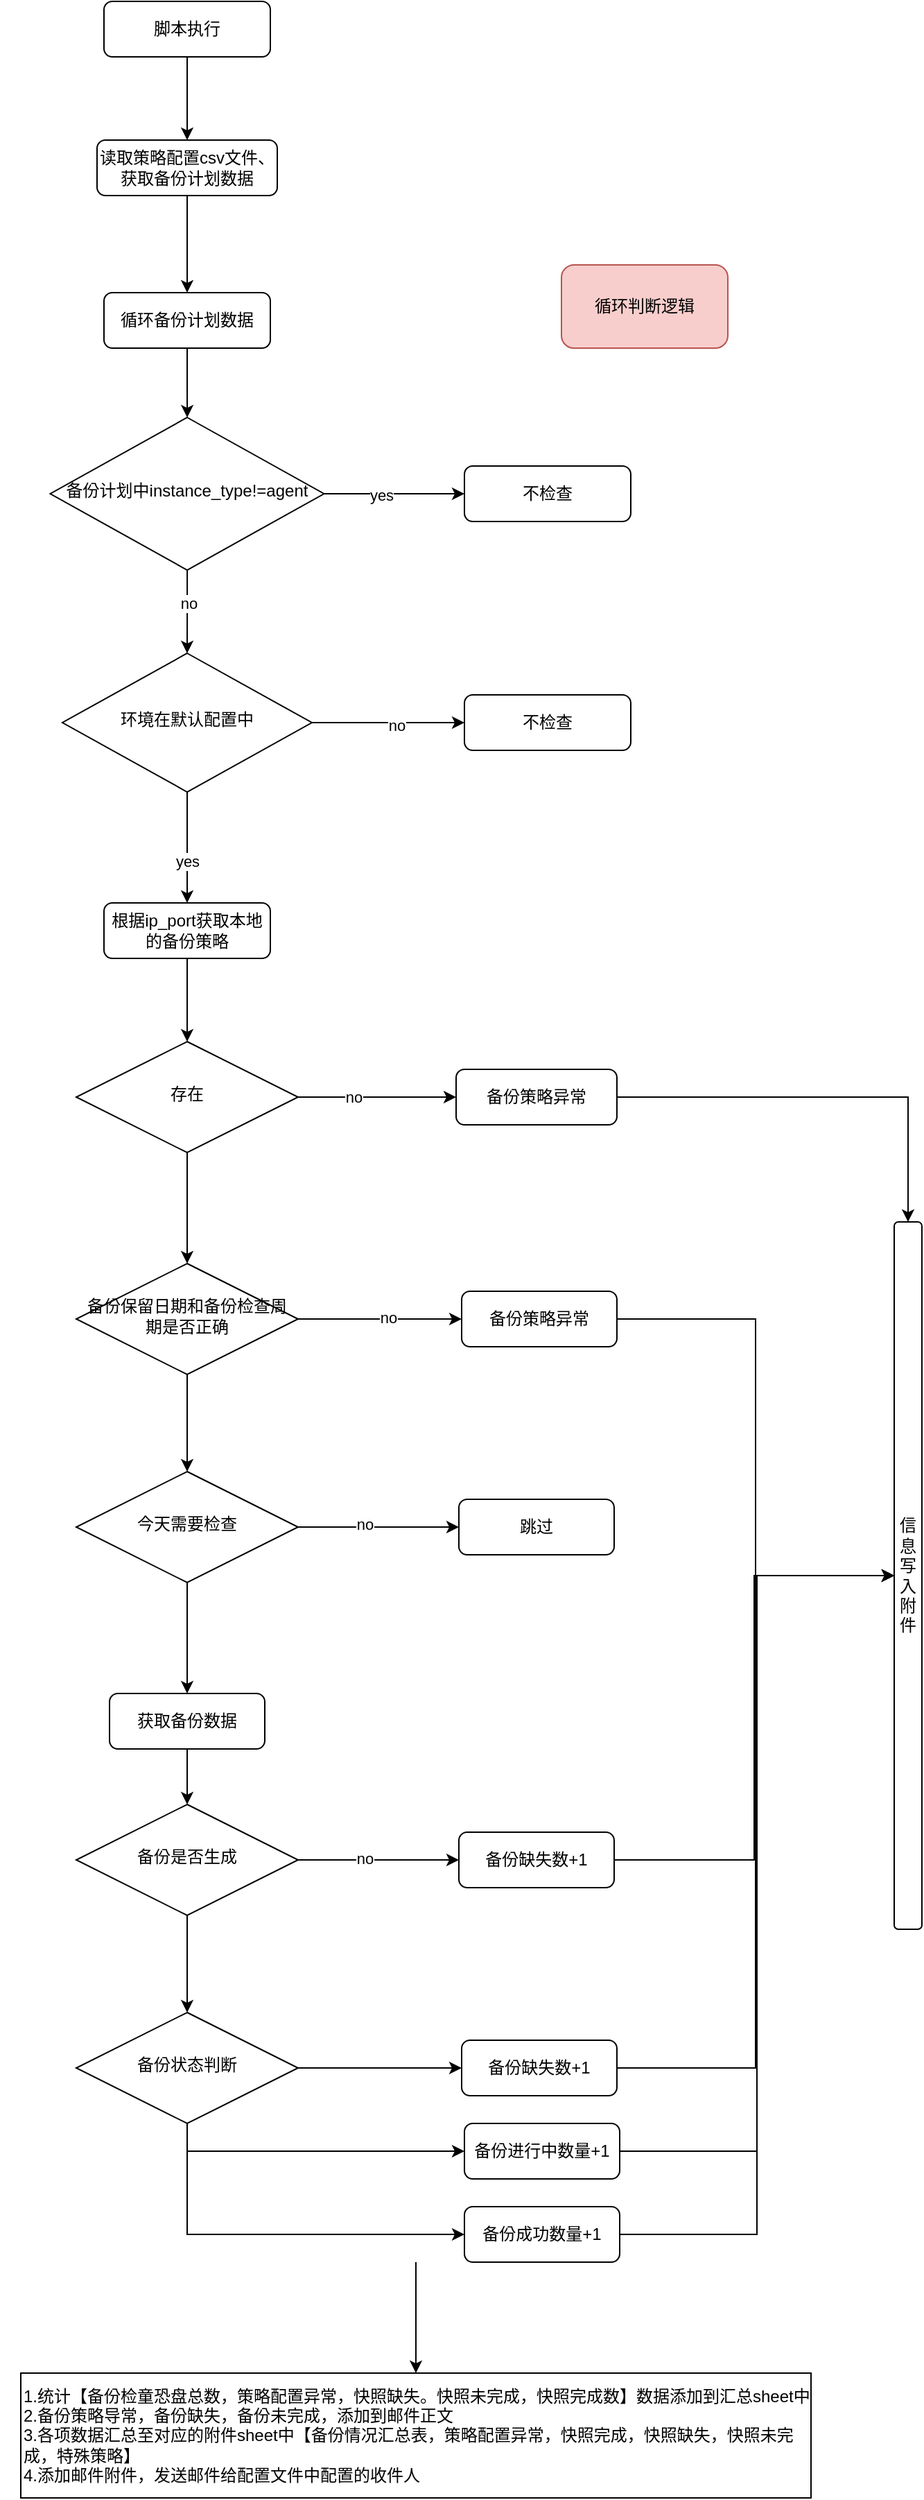 <mxfile version="22.1.16" type="github">
  <diagram id="C5RBs43oDa-KdzZeNtuy" name="Page-1">
    <mxGraphModel dx="1026" dy="684" grid="1" gridSize="10" guides="1" tooltips="1" connect="1" arrows="1" fold="1" page="1" pageScale="1" pageWidth="827" pageHeight="1169" math="1" shadow="0">
      <root>
        <mxCell id="WIyWlLk6GJQsqaUBKTNV-0" />
        <mxCell id="WIyWlLk6GJQsqaUBKTNV-1" parent="WIyWlLk6GJQsqaUBKTNV-0" />
        <mxCell id="L8nHPf2Kupn2UbBE6luy-46" value="" style="edgeStyle=orthogonalEdgeStyle;rounded=0;orthogonalLoop=1;jettySize=auto;html=1;" edge="1" parent="WIyWlLk6GJQsqaUBKTNV-1" source="L8nHPf2Kupn2UbBE6luy-45" target="El6n9iGaWaCwRH9-0ciH-72">
          <mxGeometry relative="1" as="geometry" />
        </mxCell>
        <mxCell id="L8nHPf2Kupn2UbBE6luy-45" value="" style="rounded=0;whiteSpace=wrap;html=1;glass=0;labelBackgroundColor=none;strokeColor=none;gradientColor=none;" vertex="1" parent="WIyWlLk6GJQsqaUBKTNV-1">
          <mxGeometry x="85" y="230" width="600" height="1480" as="geometry" />
        </mxCell>
        <mxCell id="El6n9iGaWaCwRH9-0ciH-1" value="" style="edgeStyle=orthogonalEdgeStyle;rounded=0;orthogonalLoop=1;jettySize=auto;html=1;" parent="WIyWlLk6GJQsqaUBKTNV-1" source="WIyWlLk6GJQsqaUBKTNV-3" target="El6n9iGaWaCwRH9-0ciH-0" edge="1">
          <mxGeometry relative="1" as="geometry" />
        </mxCell>
        <mxCell id="WIyWlLk6GJQsqaUBKTNV-3" value="脚本执行" style="rounded=1;whiteSpace=wrap;html=1;fontSize=12;glass=0;strokeWidth=1;shadow=0;" parent="WIyWlLk6GJQsqaUBKTNV-1" vertex="1">
          <mxGeometry x="160" y="80" width="120" height="40" as="geometry" />
        </mxCell>
        <mxCell id="El6n9iGaWaCwRH9-0ciH-10" style="edgeStyle=orthogonalEdgeStyle;rounded=0;orthogonalLoop=1;jettySize=auto;html=1;entryX=0;entryY=0.5;entryDx=0;entryDy=0;" parent="WIyWlLk6GJQsqaUBKTNV-1" source="WIyWlLk6GJQsqaUBKTNV-6" target="El6n9iGaWaCwRH9-0ciH-9" edge="1">
          <mxGeometry relative="1" as="geometry" />
        </mxCell>
        <mxCell id="El6n9iGaWaCwRH9-0ciH-11" value="yes" style="edgeLabel;html=1;align=center;verticalAlign=middle;resizable=0;points=[];" parent="El6n9iGaWaCwRH9-0ciH-10" vertex="1" connectable="0">
          <mxGeometry x="-0.203" y="-1" relative="1" as="geometry">
            <mxPoint as="offset" />
          </mxGeometry>
        </mxCell>
        <mxCell id="El6n9iGaWaCwRH9-0ciH-14" value="" style="edgeStyle=orthogonalEdgeStyle;rounded=0;orthogonalLoop=1;jettySize=auto;html=1;" parent="WIyWlLk6GJQsqaUBKTNV-1" source="WIyWlLk6GJQsqaUBKTNV-6" target="El6n9iGaWaCwRH9-0ciH-13" edge="1">
          <mxGeometry relative="1" as="geometry" />
        </mxCell>
        <mxCell id="El6n9iGaWaCwRH9-0ciH-18" value="no" style="edgeLabel;html=1;align=center;verticalAlign=middle;resizable=0;points=[];" parent="El6n9iGaWaCwRH9-0ciH-14" vertex="1" connectable="0">
          <mxGeometry x="-0.2" y="1" relative="1" as="geometry">
            <mxPoint as="offset" />
          </mxGeometry>
        </mxCell>
        <mxCell id="WIyWlLk6GJQsqaUBKTNV-6" value="备份计划中instance_type!=agent" style="rhombus;whiteSpace=wrap;html=1;shadow=0;fontFamily=Helvetica;fontSize=12;align=center;strokeWidth=1;spacing=6;spacingTop=-4;" parent="WIyWlLk6GJQsqaUBKTNV-1" vertex="1">
          <mxGeometry x="121.25" y="380" width="197.5" height="110" as="geometry" />
        </mxCell>
        <mxCell id="El6n9iGaWaCwRH9-0ciH-5" value="" style="edgeStyle=orthogonalEdgeStyle;rounded=0;orthogonalLoop=1;jettySize=auto;html=1;" parent="WIyWlLk6GJQsqaUBKTNV-1" source="WIyWlLk6GJQsqaUBKTNV-7" target="WIyWlLk6GJQsqaUBKTNV-6" edge="1">
          <mxGeometry relative="1" as="geometry" />
        </mxCell>
        <mxCell id="WIyWlLk6GJQsqaUBKTNV-7" value="循环备份计划数据" style="rounded=1;whiteSpace=wrap;html=1;fontSize=12;glass=0;strokeWidth=1;shadow=0;" parent="WIyWlLk6GJQsqaUBKTNV-1" vertex="1">
          <mxGeometry x="160" y="290" width="120" height="40" as="geometry" />
        </mxCell>
        <mxCell id="El6n9iGaWaCwRH9-0ciH-4" value="" style="edgeStyle=orthogonalEdgeStyle;rounded=0;orthogonalLoop=1;jettySize=auto;html=1;" parent="WIyWlLk6GJQsqaUBKTNV-1" source="El6n9iGaWaCwRH9-0ciH-0" target="WIyWlLk6GJQsqaUBKTNV-7" edge="1">
          <mxGeometry relative="1" as="geometry" />
        </mxCell>
        <mxCell id="El6n9iGaWaCwRH9-0ciH-0" value="读取策略配置csv文件、获取备份计划数据" style="rounded=1;whiteSpace=wrap;html=1;fontSize=12;glass=0;strokeWidth=1;shadow=0;" parent="WIyWlLk6GJQsqaUBKTNV-1" vertex="1">
          <mxGeometry x="155" y="180" width="130" height="40" as="geometry" />
        </mxCell>
        <mxCell id="El6n9iGaWaCwRH9-0ciH-9" value="不检查" style="rounded=1;whiteSpace=wrap;html=1;fontSize=12;glass=0;strokeWidth=1;shadow=0;" parent="WIyWlLk6GJQsqaUBKTNV-1" vertex="1">
          <mxGeometry x="420" y="415" width="120" height="40" as="geometry" />
        </mxCell>
        <mxCell id="El6n9iGaWaCwRH9-0ciH-16" value="" style="edgeStyle=orthogonalEdgeStyle;rounded=0;orthogonalLoop=1;jettySize=auto;html=1;" parent="WIyWlLk6GJQsqaUBKTNV-1" source="El6n9iGaWaCwRH9-0ciH-13" target="El6n9iGaWaCwRH9-0ciH-15" edge="1">
          <mxGeometry relative="1" as="geometry" />
        </mxCell>
        <mxCell id="El6n9iGaWaCwRH9-0ciH-17" value="no" style="edgeLabel;html=1;align=center;verticalAlign=middle;resizable=0;points=[];" parent="El6n9iGaWaCwRH9-0ciH-16" vertex="1" connectable="0">
          <mxGeometry x="0.096" y="-2" relative="1" as="geometry">
            <mxPoint as="offset" />
          </mxGeometry>
        </mxCell>
        <mxCell id="El6n9iGaWaCwRH9-0ciH-20" value="" style="edgeStyle=orthogonalEdgeStyle;rounded=0;orthogonalLoop=1;jettySize=auto;html=1;entryX=0.5;entryY=0;entryDx=0;entryDy=0;" parent="WIyWlLk6GJQsqaUBKTNV-1" source="El6n9iGaWaCwRH9-0ciH-13" target="L8nHPf2Kupn2UbBE6luy-0" edge="1">
          <mxGeometry relative="1" as="geometry" />
        </mxCell>
        <mxCell id="El6n9iGaWaCwRH9-0ciH-21" value="yes" style="edgeLabel;html=1;align=center;verticalAlign=middle;resizable=0;points=[];" parent="El6n9iGaWaCwRH9-0ciH-20" vertex="1" connectable="0">
          <mxGeometry x="0.24" relative="1" as="geometry">
            <mxPoint as="offset" />
          </mxGeometry>
        </mxCell>
        <mxCell id="El6n9iGaWaCwRH9-0ciH-13" value="环境在默认配置中" style="rhombus;whiteSpace=wrap;html=1;shadow=0;fontFamily=Helvetica;fontSize=12;align=center;strokeWidth=1;spacing=6;spacingTop=-4;" parent="WIyWlLk6GJQsqaUBKTNV-1" vertex="1">
          <mxGeometry x="130" y="550" width="180" height="100" as="geometry" />
        </mxCell>
        <mxCell id="El6n9iGaWaCwRH9-0ciH-15" value="不检查" style="rounded=1;whiteSpace=wrap;html=1;fontSize=12;glass=0;strokeWidth=1;shadow=0;" parent="WIyWlLk6GJQsqaUBKTNV-1" vertex="1">
          <mxGeometry x="420" y="580" width="120" height="40" as="geometry" />
        </mxCell>
        <mxCell id="El6n9iGaWaCwRH9-0ciH-32" value="信息写入附件" style="rounded=1;whiteSpace=wrap;html=1;" parent="WIyWlLk6GJQsqaUBKTNV-1" vertex="1">
          <mxGeometry x="730" y="960" width="20" height="510" as="geometry" />
        </mxCell>
        <mxCell id="El6n9iGaWaCwRH9-0ciH-68" value="循环判断逻辑" style="rounded=1;whiteSpace=wrap;html=1;fillColor=#f8cecc;strokeColor=#b85450;" parent="WIyWlLk6GJQsqaUBKTNV-1" vertex="1">
          <mxGeometry x="490" y="270" width="120" height="60" as="geometry" />
        </mxCell>
        <mxCell id="El6n9iGaWaCwRH9-0ciH-72" value="1.统计【备份检童恐盘总数，策略配置异常，快照缺失。快照未完成，快照完成数】数据添加到汇总sheet中&lt;br&gt;2.备份策略导常，备份缺失，备份未完成，添加到邮件正文&lt;br&gt;3.各项数据汇总至对应的附件sheet中【备份情况汇总表，策略配置异常，快照完成，快照缺失，快照未完成，特殊策略】&lt;br&gt;4.添加邮件附件，发送邮件给配置文件中配置的收件人" style="rounded=0;whiteSpace=wrap;html=1;align=left;" parent="WIyWlLk6GJQsqaUBKTNV-1" vertex="1">
          <mxGeometry x="100" y="1790" width="570" height="90" as="geometry" />
        </mxCell>
        <mxCell id="L8nHPf2Kupn2UbBE6luy-4" value="" style="edgeStyle=orthogonalEdgeStyle;rounded=0;orthogonalLoop=1;jettySize=auto;html=1;" edge="1" parent="WIyWlLk6GJQsqaUBKTNV-1" source="L8nHPf2Kupn2UbBE6luy-0" target="L8nHPf2Kupn2UbBE6luy-3">
          <mxGeometry relative="1" as="geometry" />
        </mxCell>
        <mxCell id="L8nHPf2Kupn2UbBE6luy-0" value="根据ip_port获取本地的备份策略" style="rounded=1;whiteSpace=wrap;html=1;fontSize=12;glass=0;strokeWidth=1;shadow=0;" vertex="1" parent="WIyWlLk6GJQsqaUBKTNV-1">
          <mxGeometry x="160" y="730" width="120" height="40" as="geometry" />
        </mxCell>
        <mxCell id="L8nHPf2Kupn2UbBE6luy-6" value="" style="edgeStyle=orthogonalEdgeStyle;rounded=0;orthogonalLoop=1;jettySize=auto;html=1;" edge="1" parent="WIyWlLk6GJQsqaUBKTNV-1" source="L8nHPf2Kupn2UbBE6luy-3" target="L8nHPf2Kupn2UbBE6luy-5">
          <mxGeometry relative="1" as="geometry" />
        </mxCell>
        <mxCell id="L8nHPf2Kupn2UbBE6luy-7" value="no" style="edgeLabel;html=1;align=center;verticalAlign=middle;resizable=0;points=[];" vertex="1" connectable="0" parent="L8nHPf2Kupn2UbBE6luy-6">
          <mxGeometry x="-0.3" relative="1" as="geometry">
            <mxPoint as="offset" />
          </mxGeometry>
        </mxCell>
        <mxCell id="L8nHPf2Kupn2UbBE6luy-12" value="" style="edgeStyle=orthogonalEdgeStyle;rounded=0;orthogonalLoop=1;jettySize=auto;html=1;" edge="1" parent="WIyWlLk6GJQsqaUBKTNV-1" source="L8nHPf2Kupn2UbBE6luy-3" target="L8nHPf2Kupn2UbBE6luy-11">
          <mxGeometry relative="1" as="geometry" />
        </mxCell>
        <mxCell id="L8nHPf2Kupn2UbBE6luy-3" value="存在" style="rhombus;whiteSpace=wrap;html=1;shadow=0;fontFamily=Helvetica;fontSize=12;align=center;strokeWidth=1;spacing=6;spacingTop=-4;" vertex="1" parent="WIyWlLk6GJQsqaUBKTNV-1">
          <mxGeometry x="140" y="830" width="160" height="80" as="geometry" />
        </mxCell>
        <mxCell id="L8nHPf2Kupn2UbBE6luy-42" style="edgeStyle=orthogonalEdgeStyle;rounded=0;orthogonalLoop=1;jettySize=auto;html=1;entryX=0.5;entryY=0;entryDx=0;entryDy=0;" edge="1" parent="WIyWlLk6GJQsqaUBKTNV-1" source="L8nHPf2Kupn2UbBE6luy-5" target="El6n9iGaWaCwRH9-0ciH-32">
          <mxGeometry relative="1" as="geometry" />
        </mxCell>
        <mxCell id="L8nHPf2Kupn2UbBE6luy-5" value="备份策略异常" style="rounded=1;whiteSpace=wrap;html=1;fontSize=12;glass=0;strokeWidth=1;shadow=0;" vertex="1" parent="WIyWlLk6GJQsqaUBKTNV-1">
          <mxGeometry x="414" y="850" width="116" height="40" as="geometry" />
        </mxCell>
        <mxCell id="L8nHPf2Kupn2UbBE6luy-14" value="" style="edgeStyle=orthogonalEdgeStyle;rounded=0;orthogonalLoop=1;jettySize=auto;html=1;" edge="1" parent="WIyWlLk6GJQsqaUBKTNV-1" source="L8nHPf2Kupn2UbBE6luy-11" target="L8nHPf2Kupn2UbBE6luy-13">
          <mxGeometry relative="1" as="geometry" />
        </mxCell>
        <mxCell id="L8nHPf2Kupn2UbBE6luy-15" value="no" style="edgeLabel;html=1;align=center;verticalAlign=middle;resizable=0;points=[];" vertex="1" connectable="0" parent="L8nHPf2Kupn2UbBE6luy-14">
          <mxGeometry x="0.098" y="1" relative="1" as="geometry">
            <mxPoint as="offset" />
          </mxGeometry>
        </mxCell>
        <mxCell id="L8nHPf2Kupn2UbBE6luy-18" value="" style="edgeStyle=orthogonalEdgeStyle;rounded=0;orthogonalLoop=1;jettySize=auto;html=1;" edge="1" parent="WIyWlLk6GJQsqaUBKTNV-1" source="L8nHPf2Kupn2UbBE6luy-11" target="L8nHPf2Kupn2UbBE6luy-17">
          <mxGeometry relative="1" as="geometry" />
        </mxCell>
        <mxCell id="L8nHPf2Kupn2UbBE6luy-11" value="备份保留日期和备份检查周期是否正确" style="rhombus;whiteSpace=wrap;html=1;shadow=0;fontFamily=Helvetica;fontSize=12;align=center;strokeWidth=1;spacing=6;spacingTop=-4;" vertex="1" parent="WIyWlLk6GJQsqaUBKTNV-1">
          <mxGeometry x="140" y="990" width="160" height="80" as="geometry" />
        </mxCell>
        <mxCell id="L8nHPf2Kupn2UbBE6luy-16" style="edgeStyle=orthogonalEdgeStyle;rounded=0;orthogonalLoop=1;jettySize=auto;html=1;entryX=0;entryY=0.5;entryDx=0;entryDy=0;" edge="1" parent="WIyWlLk6GJQsqaUBKTNV-1" source="L8nHPf2Kupn2UbBE6luy-13" target="El6n9iGaWaCwRH9-0ciH-32">
          <mxGeometry relative="1" as="geometry" />
        </mxCell>
        <mxCell id="L8nHPf2Kupn2UbBE6luy-13" value="备份策略异常" style="rounded=1;whiteSpace=wrap;html=1;fontSize=12;glass=0;strokeWidth=1;shadow=0;" vertex="1" parent="WIyWlLk6GJQsqaUBKTNV-1">
          <mxGeometry x="418" y="1010" width="112" height="40" as="geometry" />
        </mxCell>
        <mxCell id="L8nHPf2Kupn2UbBE6luy-20" value="" style="edgeStyle=orthogonalEdgeStyle;rounded=0;orthogonalLoop=1;jettySize=auto;html=1;" edge="1" parent="WIyWlLk6GJQsqaUBKTNV-1" source="L8nHPf2Kupn2UbBE6luy-17" target="L8nHPf2Kupn2UbBE6luy-19">
          <mxGeometry relative="1" as="geometry" />
        </mxCell>
        <mxCell id="L8nHPf2Kupn2UbBE6luy-21" value="no" style="edgeLabel;html=1;align=center;verticalAlign=middle;resizable=0;points=[];" vertex="1" connectable="0" parent="L8nHPf2Kupn2UbBE6luy-20">
          <mxGeometry x="-0.18" y="2" relative="1" as="geometry">
            <mxPoint as="offset" />
          </mxGeometry>
        </mxCell>
        <mxCell id="L8nHPf2Kupn2UbBE6luy-25" value="" style="edgeStyle=orthogonalEdgeStyle;rounded=0;orthogonalLoop=1;jettySize=auto;html=1;" edge="1" parent="WIyWlLk6GJQsqaUBKTNV-1" source="L8nHPf2Kupn2UbBE6luy-17" target="L8nHPf2Kupn2UbBE6luy-24">
          <mxGeometry relative="1" as="geometry" />
        </mxCell>
        <mxCell id="L8nHPf2Kupn2UbBE6luy-17" value="今天需要检查" style="rhombus;whiteSpace=wrap;html=1;shadow=0;fontFamily=Helvetica;fontSize=12;align=center;strokeWidth=1;spacing=6;spacingTop=-4;" vertex="1" parent="WIyWlLk6GJQsqaUBKTNV-1">
          <mxGeometry x="140" y="1140" width="160" height="80" as="geometry" />
        </mxCell>
        <mxCell id="L8nHPf2Kupn2UbBE6luy-19" value="跳过" style="rounded=1;whiteSpace=wrap;html=1;fontSize=12;glass=0;strokeWidth=1;shadow=0;" vertex="1" parent="WIyWlLk6GJQsqaUBKTNV-1">
          <mxGeometry x="416" y="1160" width="112" height="40" as="geometry" />
        </mxCell>
        <mxCell id="L8nHPf2Kupn2UbBE6luy-27" value="" style="edgeStyle=orthogonalEdgeStyle;rounded=0;orthogonalLoop=1;jettySize=auto;html=1;" edge="1" parent="WIyWlLk6GJQsqaUBKTNV-1" source="L8nHPf2Kupn2UbBE6luy-24" target="L8nHPf2Kupn2UbBE6luy-26">
          <mxGeometry relative="1" as="geometry" />
        </mxCell>
        <mxCell id="L8nHPf2Kupn2UbBE6luy-24" value="获取备份数据" style="rounded=1;whiteSpace=wrap;html=1;fontSize=12;glass=0;strokeWidth=1;shadow=0;" vertex="1" parent="WIyWlLk6GJQsqaUBKTNV-1">
          <mxGeometry x="164" y="1300" width="112" height="40" as="geometry" />
        </mxCell>
        <mxCell id="L8nHPf2Kupn2UbBE6luy-29" value="" style="edgeStyle=orthogonalEdgeStyle;rounded=0;orthogonalLoop=1;jettySize=auto;html=1;" edge="1" parent="WIyWlLk6GJQsqaUBKTNV-1" source="L8nHPf2Kupn2UbBE6luy-26" target="L8nHPf2Kupn2UbBE6luy-28">
          <mxGeometry relative="1" as="geometry" />
        </mxCell>
        <mxCell id="L8nHPf2Kupn2UbBE6luy-31" value="" style="edgeStyle=orthogonalEdgeStyle;rounded=0;orthogonalLoop=1;jettySize=auto;html=1;" edge="1" parent="WIyWlLk6GJQsqaUBKTNV-1" source="L8nHPf2Kupn2UbBE6luy-26" target="L8nHPf2Kupn2UbBE6luy-30">
          <mxGeometry relative="1" as="geometry" />
        </mxCell>
        <mxCell id="L8nHPf2Kupn2UbBE6luy-32" value="no" style="edgeLabel;html=1;align=center;verticalAlign=middle;resizable=0;points=[];" vertex="1" connectable="0" parent="L8nHPf2Kupn2UbBE6luy-31">
          <mxGeometry x="-0.18" y="1" relative="1" as="geometry">
            <mxPoint as="offset" />
          </mxGeometry>
        </mxCell>
        <mxCell id="L8nHPf2Kupn2UbBE6luy-26" value="备份是否生成" style="rhombus;whiteSpace=wrap;html=1;shadow=0;fontFamily=Helvetica;fontSize=12;align=center;strokeWidth=1;spacing=6;spacingTop=-4;" vertex="1" parent="WIyWlLk6GJQsqaUBKTNV-1">
          <mxGeometry x="140" y="1380" width="160" height="80" as="geometry" />
        </mxCell>
        <mxCell id="L8nHPf2Kupn2UbBE6luy-37" style="edgeStyle=orthogonalEdgeStyle;rounded=0;orthogonalLoop=1;jettySize=auto;html=1;entryX=0;entryY=0.5;entryDx=0;entryDy=0;" edge="1" parent="WIyWlLk6GJQsqaUBKTNV-1" source="L8nHPf2Kupn2UbBE6luy-28" target="L8nHPf2Kupn2UbBE6luy-34">
          <mxGeometry relative="1" as="geometry" />
        </mxCell>
        <mxCell id="L8nHPf2Kupn2UbBE6luy-38" style="edgeStyle=orthogonalEdgeStyle;rounded=0;orthogonalLoop=1;jettySize=auto;html=1;entryX=0;entryY=0.5;entryDx=0;entryDy=0;" edge="1" parent="WIyWlLk6GJQsqaUBKTNV-1" source="L8nHPf2Kupn2UbBE6luy-28" target="L8nHPf2Kupn2UbBE6luy-36">
          <mxGeometry relative="1" as="geometry">
            <Array as="points">
              <mxPoint x="220" y="1630" />
            </Array>
          </mxGeometry>
        </mxCell>
        <mxCell id="L8nHPf2Kupn2UbBE6luy-40" style="edgeStyle=orthogonalEdgeStyle;rounded=0;orthogonalLoop=1;jettySize=auto;html=1;entryX=0;entryY=0.5;entryDx=0;entryDy=0;" edge="1" parent="WIyWlLk6GJQsqaUBKTNV-1" source="L8nHPf2Kupn2UbBE6luy-28" target="L8nHPf2Kupn2UbBE6luy-35">
          <mxGeometry relative="1" as="geometry">
            <Array as="points">
              <mxPoint x="220" y="1690" />
            </Array>
          </mxGeometry>
        </mxCell>
        <mxCell id="L8nHPf2Kupn2UbBE6luy-28" value="备份状态判断" style="rhombus;whiteSpace=wrap;html=1;shadow=0;fontFamily=Helvetica;fontSize=12;align=center;strokeWidth=1;spacing=6;spacingTop=-4;" vertex="1" parent="WIyWlLk6GJQsqaUBKTNV-1">
          <mxGeometry x="140" y="1530" width="160" height="80" as="geometry" />
        </mxCell>
        <mxCell id="L8nHPf2Kupn2UbBE6luy-33" style="edgeStyle=orthogonalEdgeStyle;rounded=0;orthogonalLoop=1;jettySize=auto;html=1;entryX=0;entryY=0.5;entryDx=0;entryDy=0;" edge="1" parent="WIyWlLk6GJQsqaUBKTNV-1" source="L8nHPf2Kupn2UbBE6luy-30" target="El6n9iGaWaCwRH9-0ciH-32">
          <mxGeometry relative="1" as="geometry" />
        </mxCell>
        <mxCell id="L8nHPf2Kupn2UbBE6luy-30" value="备份缺失数+1" style="rounded=1;whiteSpace=wrap;html=1;fontSize=12;glass=0;strokeWidth=1;shadow=0;" vertex="1" parent="WIyWlLk6GJQsqaUBKTNV-1">
          <mxGeometry x="416" y="1400" width="112" height="40" as="geometry" />
        </mxCell>
        <mxCell id="L8nHPf2Kupn2UbBE6luy-41" style="edgeStyle=orthogonalEdgeStyle;rounded=0;orthogonalLoop=1;jettySize=auto;html=1;entryX=0;entryY=0.5;entryDx=0;entryDy=0;" edge="1" parent="WIyWlLk6GJQsqaUBKTNV-1" source="L8nHPf2Kupn2UbBE6luy-34" target="El6n9iGaWaCwRH9-0ciH-32">
          <mxGeometry relative="1" as="geometry" />
        </mxCell>
        <mxCell id="L8nHPf2Kupn2UbBE6luy-34" value="备份缺失数+1" style="rounded=1;whiteSpace=wrap;html=1;fontSize=12;glass=0;strokeWidth=1;shadow=0;" vertex="1" parent="WIyWlLk6GJQsqaUBKTNV-1">
          <mxGeometry x="418" y="1550" width="112" height="40" as="geometry" />
        </mxCell>
        <mxCell id="L8nHPf2Kupn2UbBE6luy-44" style="edgeStyle=orthogonalEdgeStyle;rounded=0;orthogonalLoop=1;jettySize=auto;html=1;entryX=0;entryY=0.5;entryDx=0;entryDy=0;" edge="1" parent="WIyWlLk6GJQsqaUBKTNV-1" source="L8nHPf2Kupn2UbBE6luy-35" target="El6n9iGaWaCwRH9-0ciH-32">
          <mxGeometry relative="1" as="geometry" />
        </mxCell>
        <mxCell id="L8nHPf2Kupn2UbBE6luy-35" value="备份成功数量+1" style="rounded=1;whiteSpace=wrap;html=1;fontSize=12;glass=0;strokeWidth=1;shadow=0;" vertex="1" parent="WIyWlLk6GJQsqaUBKTNV-1">
          <mxGeometry x="420" y="1670" width="112" height="40" as="geometry" />
        </mxCell>
        <mxCell id="L8nHPf2Kupn2UbBE6luy-43" style="edgeStyle=orthogonalEdgeStyle;rounded=0;orthogonalLoop=1;jettySize=auto;html=1;entryX=0;entryY=0.5;entryDx=0;entryDy=0;" edge="1" parent="WIyWlLk6GJQsqaUBKTNV-1" source="L8nHPf2Kupn2UbBE6luy-36" target="El6n9iGaWaCwRH9-0ciH-32">
          <mxGeometry relative="1" as="geometry" />
        </mxCell>
        <mxCell id="L8nHPf2Kupn2UbBE6luy-36" value="备份进行中数量+1" style="rounded=1;whiteSpace=wrap;html=1;fontSize=12;glass=0;strokeWidth=1;shadow=0;" vertex="1" parent="WIyWlLk6GJQsqaUBKTNV-1">
          <mxGeometry x="420" y="1610" width="112" height="40" as="geometry" />
        </mxCell>
      </root>
    </mxGraphModel>
  </diagram>
</mxfile>
